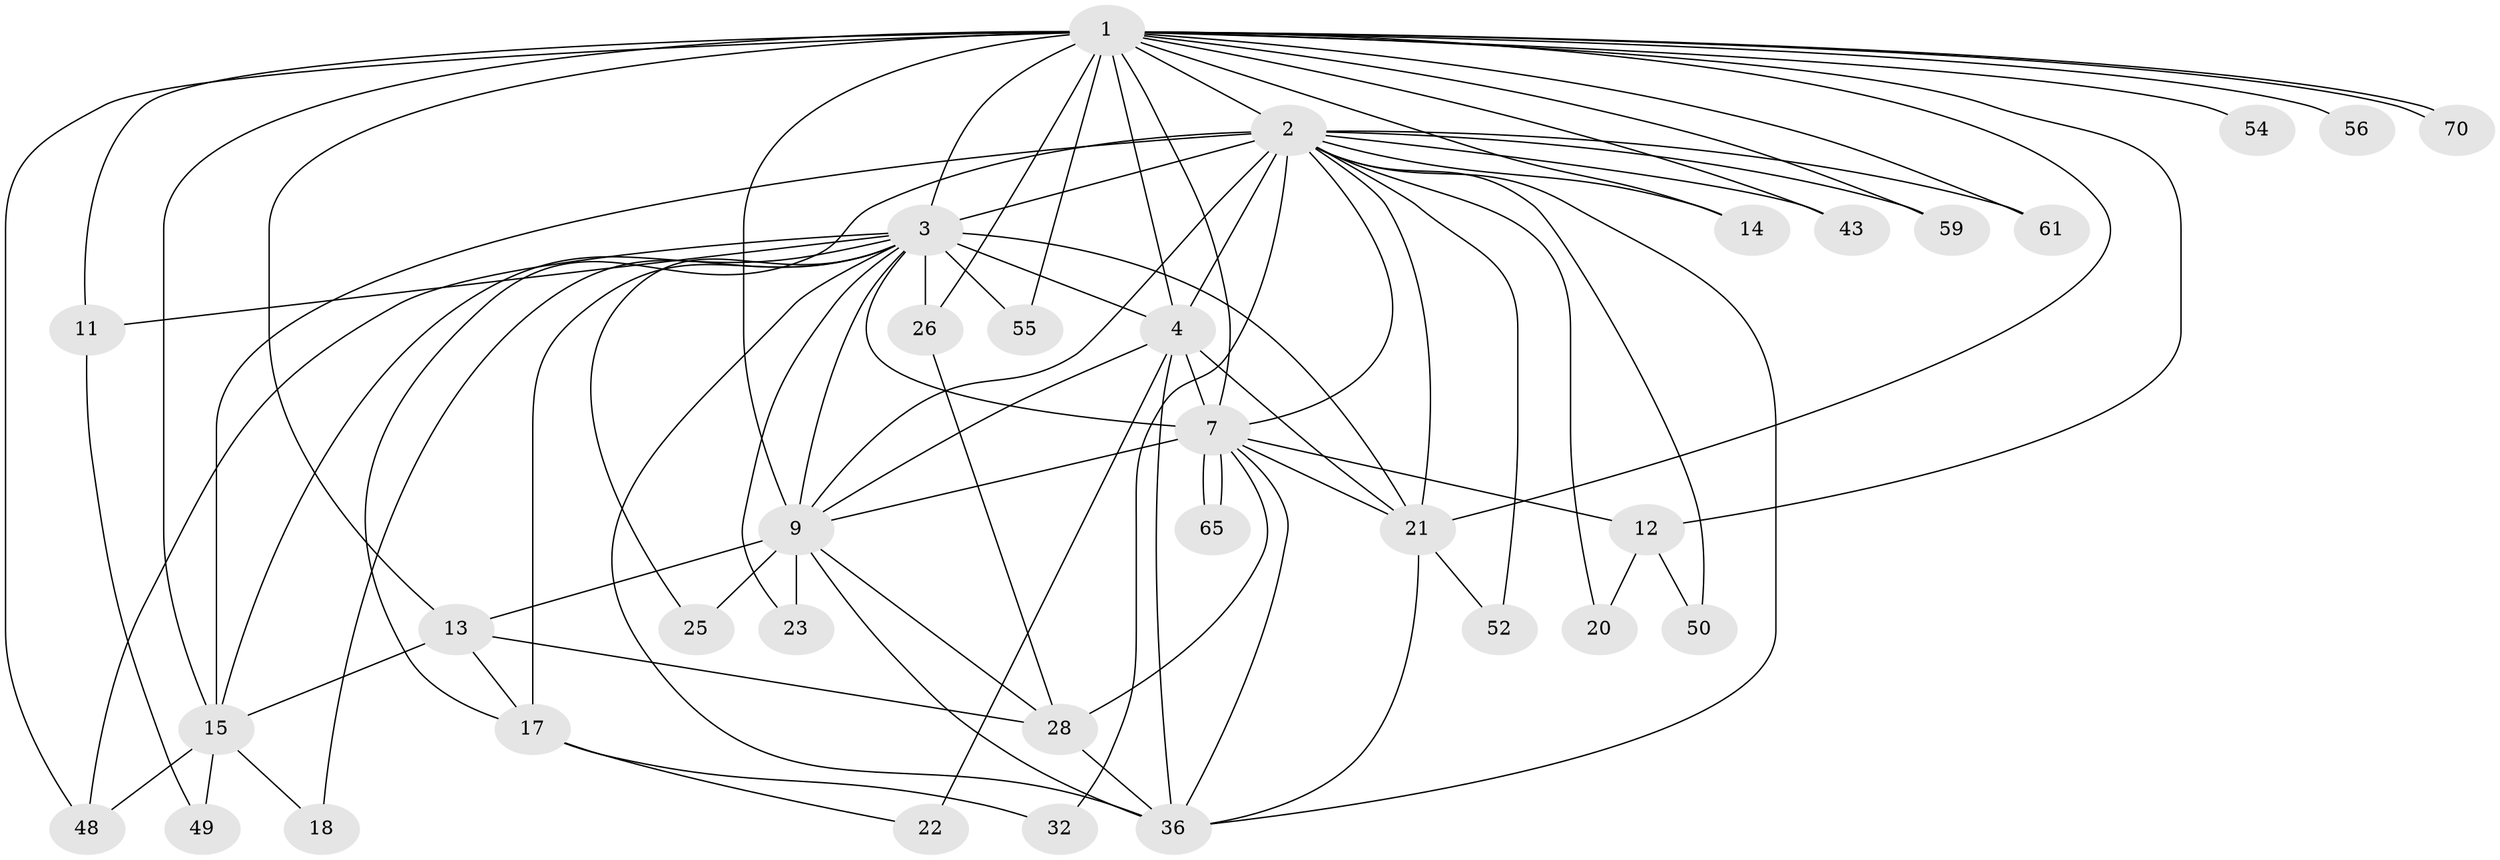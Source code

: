 // original degree distribution, {18: 0.022988505747126436, 14: 0.011494252873563218, 24: 0.022988505747126436, 16: 0.022988505747126436, 13: 0.011494252873563218, 19: 0.011494252873563218, 20: 0.011494252873563218, 4: 0.13793103448275862, 3: 0.14942528735632185, 2: 0.5402298850574713, 9: 0.011494252873563218, 5: 0.011494252873563218, 8: 0.011494252873563218, 6: 0.011494252873563218, 7: 0.011494252873563218}
// Generated by graph-tools (version 1.1) at 2025/17/03/04/25 18:17:31]
// undirected, 34 vertices, 83 edges
graph export_dot {
graph [start="1"]
  node [color=gray90,style=filled];
  1 [super="+63+6+5+29"];
  2 [super="+58+8"];
  3 [super="+27+10+69+73+75+34+45+46"];
  4 [super="+31"];
  7;
  9 [super="+30+62"];
  11;
  12;
  13 [super="+42"];
  14;
  15 [super="+68+16"];
  17;
  18;
  20;
  21 [super="+51+24+66"];
  22 [super="+40"];
  23;
  25;
  26 [super="+80+38"];
  28 [super="+57"];
  32;
  36 [super="+41+77+44+39"];
  43;
  48 [super="+72+82"];
  49;
  50;
  52;
  54;
  55;
  56;
  59;
  61;
  65;
  70;
  1 -- 2 [weight=7];
  1 -- 3 [weight=8];
  1 -- 4 [weight=6];
  1 -- 7 [weight=3];
  1 -- 9 [weight=4];
  1 -- 11 [weight=2];
  1 -- 14;
  1 -- 26;
  1 -- 48 [weight=2];
  1 -- 56 [weight=2];
  1 -- 70;
  1 -- 70;
  1 -- 12;
  1 -- 15 [weight=5];
  1 -- 21;
  1 -- 54;
  1 -- 55;
  1 -- 59;
  1 -- 61;
  1 -- 43;
  1 -- 13 [weight=2];
  2 -- 3 [weight=6];
  2 -- 4 [weight=2];
  2 -- 7 [weight=2];
  2 -- 9 [weight=3];
  2 -- 61;
  2 -- 59;
  2 -- 52 [weight=2];
  2 -- 21;
  2 -- 32;
  2 -- 36;
  2 -- 43;
  2 -- 14;
  2 -- 15;
  2 -- 17;
  2 -- 50;
  2 -- 20;
  3 -- 4 [weight=2];
  3 -- 7 [weight=3];
  3 -- 9 [weight=4];
  3 -- 11;
  3 -- 17;
  3 -- 18;
  3 -- 23;
  3 -- 25;
  3 -- 48 [weight=2];
  3 -- 21 [weight=5];
  3 -- 26 [weight=2];
  3 -- 55;
  3 -- 15;
  3 -- 36 [weight=2];
  4 -- 7;
  4 -- 9;
  4 -- 22 [weight=2];
  4 -- 36;
  4 -- 21 [weight=2];
  7 -- 9;
  7 -- 12;
  7 -- 21;
  7 -- 28;
  7 -- 65;
  7 -- 65;
  7 -- 36;
  9 -- 13;
  9 -- 23;
  9 -- 25;
  9 -- 28;
  9 -- 36;
  11 -- 49;
  12 -- 20;
  12 -- 50;
  13 -- 17;
  13 -- 28;
  13 -- 15;
  15 -- 18;
  15 -- 49;
  15 -- 48;
  17 -- 22;
  17 -- 32;
  21 -- 52;
  21 -- 36;
  26 -- 28;
  28 -- 36;
}

